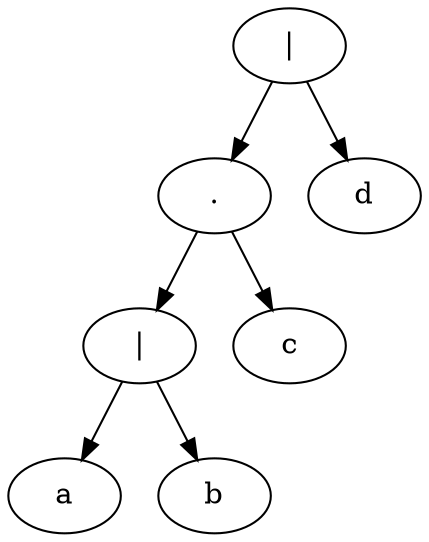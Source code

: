 digraph {
  94881712267968[label="|"]
  94881712267456[label="."]
  94881712267968  ->  94881712267456
  94881712268048[label="d"]
  94881712267968  ->  94881712268048
  94881712267552[label="|"]
  94881712267456  ->  94881712267552
  94881712267888[label="c"]
  94881712267456  ->  94881712267888
  94881712267504[label="a"]
  94881712267552  ->  94881712267504
  94881712267600[label="b"]
  94881712267552  ->  94881712267600
}
